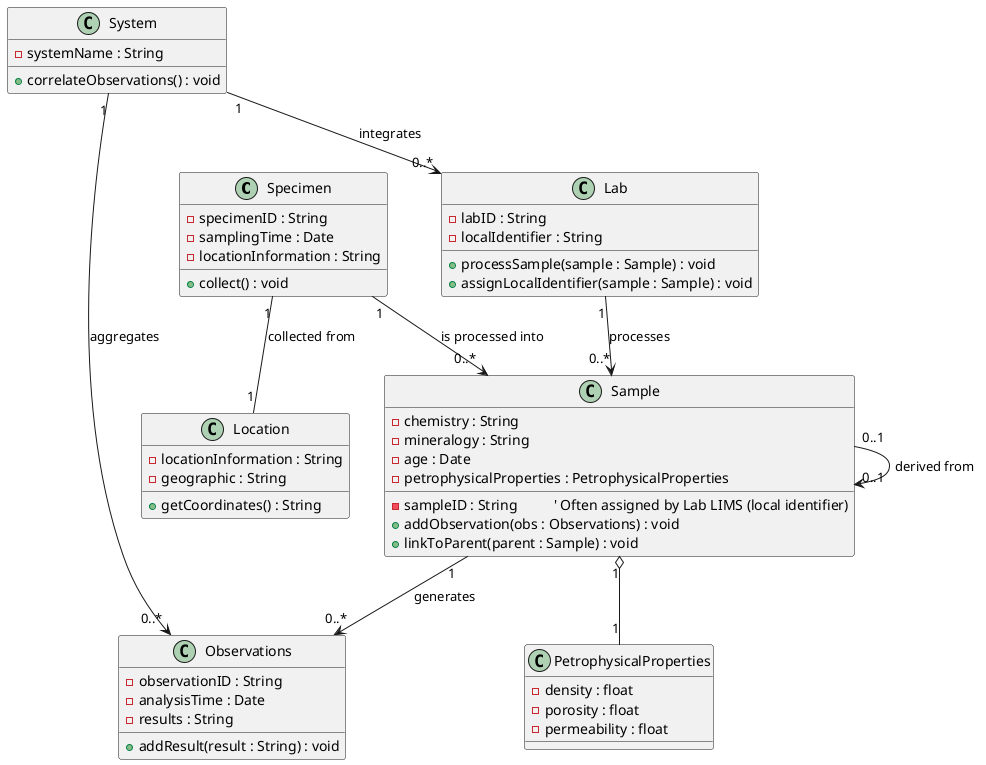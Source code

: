 @startuml
' Define classes

class Specimen {
  - specimenID : String
  - samplingTime : Date
  - locationInformation : String
  + collect() : void
}

class Sample {
  - sampleID : String          ' Often assigned by Lab LIMS (local identifier)
  - chemistry : String
  - mineralogy : String
  - age : Date
  - petrophysicalProperties : PetrophysicalProperties
  + addObservation(obs : Observations) : void
  + linkToParent(parent : Sample) : void
}

class PetrophysicalProperties {
  - density : float
  - porosity : float
  - permeability : float
}

class Observations {
  - observationID : String
  - analysisTime : Date
  - results : String
  + addResult(result : String) : void
}

class Lab {
  - labID : String
  - localIdentifier : String
  + processSample(sample : Sample) : void
  + assignLocalIdentifier(sample : Sample) : void
}

class Location {
  - locationInformation : String
  - geographic : String
  + getCoordinates() : String
}

class System {
  - systemName : String
  + correlateObservations() : void
}

' Relationships

' A Specimen is collected from a Location
Specimen "1" -- "1" Location : "collected from"

' A Specimen (physical sample from field) gives rise to one or more Samples
Specimen "1" --> "0..*" Sample : "is processed into"

' A Lab processes many Samples (and assigns a local identifier)
Lab "1" --> "0..*" Sample : "processes"

' Samples generate one or many Observations
Sample "1" --> "0..*" Observations : "generates"

' A Sample has a composite petrophysical property attribute
Sample "1" o-- "1" PetrophysicalProperties

' Derived samples: a Sample may be a strict sub-sample or biased split of a parent Sample.
Sample "0..1" --> "0..1" Sample : "derived from"

' The System integrates results from multiple Labs and Observations
System "1" --> "0..*" Lab : "integrates"
System "1" --> "0..*" Observations : "aggregates"

@enduml